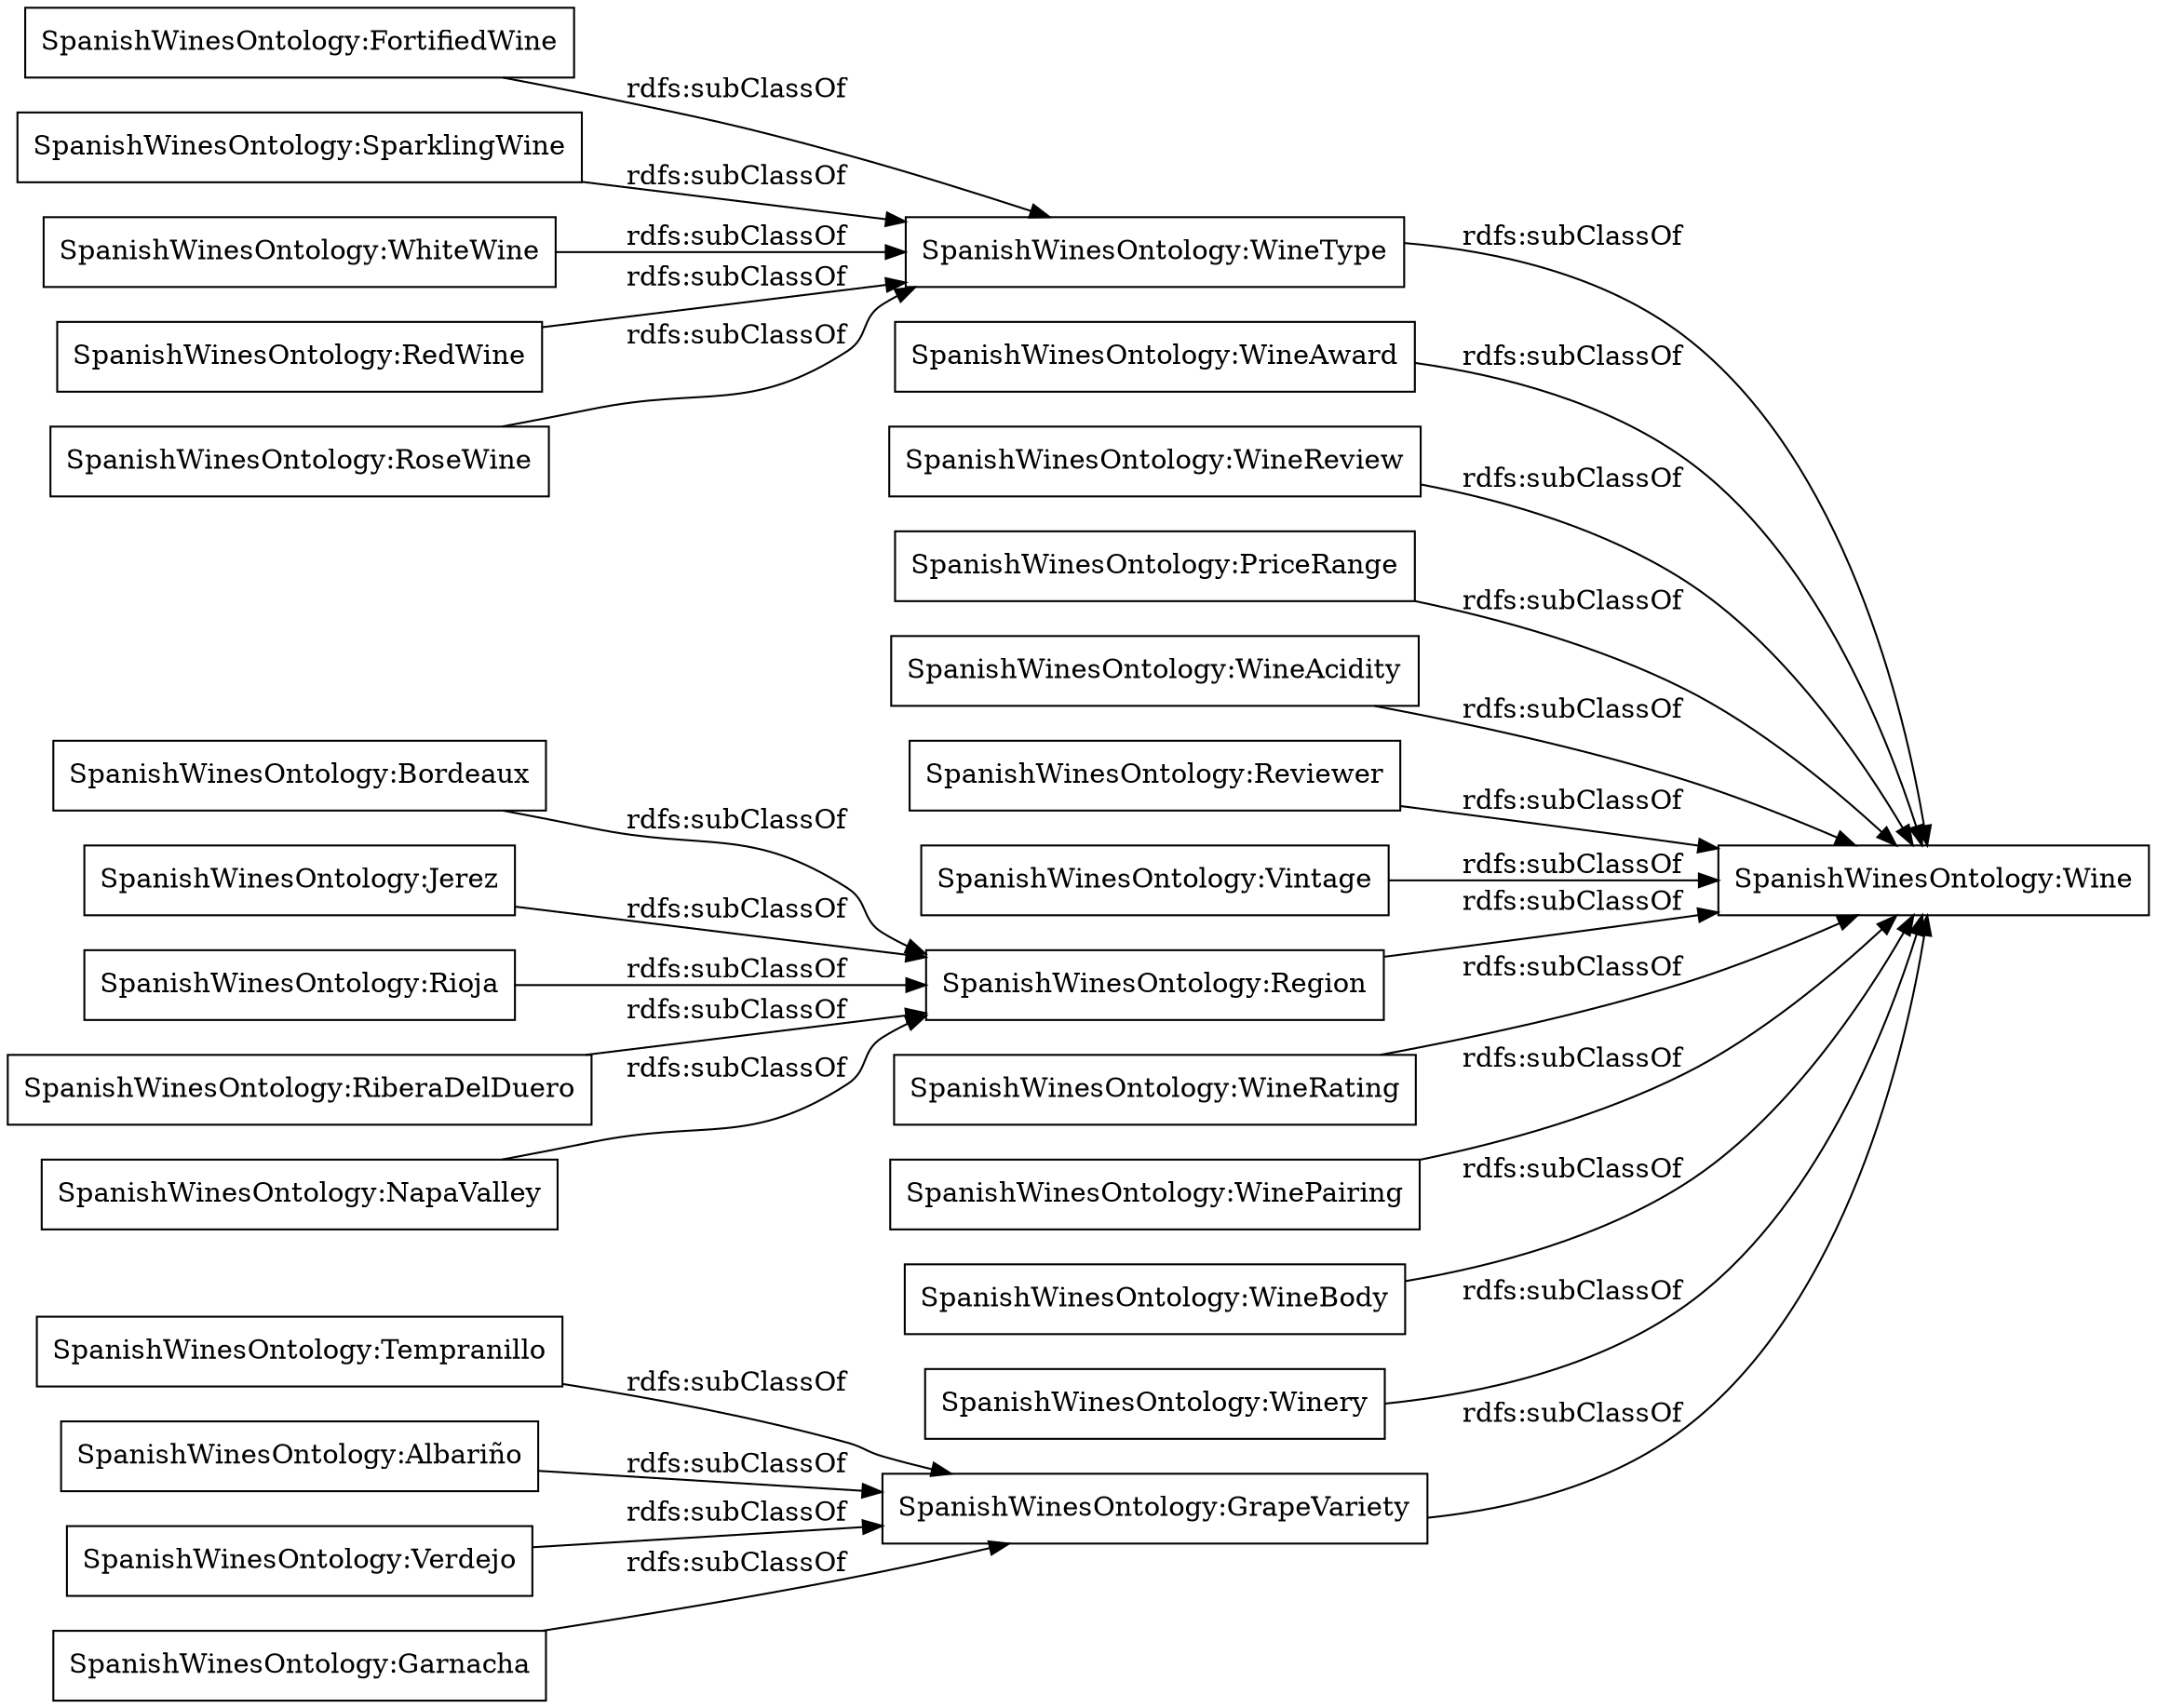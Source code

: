 digraph ar2dtool_diagram { 
rankdir=LR;
size="1000"
node [shape = rectangle, color="black"]; "SpanishWinesOntology:Tempranillo" "SpanishWinesOntology:Verdejo" "SpanishWinesOntology:RoseWine" "SpanishWinesOntology:WineAward" "SpanishWinesOntology:FortifiedWine" "SpanishWinesOntology:GrapeVariety" "SpanishWinesOntology:SparklingWine" "SpanishWinesOntology:NapaValley" "SpanishWinesOntology:Garnacha" "SpanishWinesOntology:Albariño" "SpanishWinesOntology:WineReview" "SpanishWinesOntology:WhiteWine" "SpanishWinesOntology:PriceRange" "SpanishWinesOntology:RedWine" "SpanishWinesOntology:Bordeaux" "SpanishWinesOntology:Jerez" "SpanishWinesOntology:WineAcidity" "SpanishWinesOntology:Reviewer" "SpanishWinesOntology:Rioja" "SpanishWinesOntology:Vintage" "SpanishWinesOntology:WineType" "SpanishWinesOntology:WineRating" "SpanishWinesOntology:RiberaDelDuero" "SpanishWinesOntology:WinePairing" "SpanishWinesOntology:WineBody" "SpanishWinesOntology:Wine" "SpanishWinesOntology:Winery" "SpanishWinesOntology:Region" ; /*classes style*/
	"SpanishWinesOntology:WineReview" -> "SpanishWinesOntology:Wine" [ label = "rdfs:subClassOf" ];
	"SpanishWinesOntology:Bordeaux" -> "SpanishWinesOntology:Region" [ label = "rdfs:subClassOf" ];
	"SpanishWinesOntology:Verdejo" -> "SpanishWinesOntology:GrapeVariety" [ label = "rdfs:subClassOf" ];
	"SpanishWinesOntology:WhiteWine" -> "SpanishWinesOntology:WineType" [ label = "rdfs:subClassOf" ];
	"SpanishWinesOntology:FortifiedWine" -> "SpanishWinesOntology:WineType" [ label = "rdfs:subClassOf" ];
	"SpanishWinesOntology:WinePairing" -> "SpanishWinesOntology:Wine" [ label = "rdfs:subClassOf" ];
	"SpanishWinesOntology:Rioja" -> "SpanishWinesOntology:Region" [ label = "rdfs:subClassOf" ];
	"SpanishWinesOntology:WineAward" -> "SpanishWinesOntology:Wine" [ label = "rdfs:subClassOf" ];
	"SpanishWinesOntology:Tempranillo" -> "SpanishWinesOntology:GrapeVariety" [ label = "rdfs:subClassOf" ];
	"SpanishWinesOntology:WineType" -> "SpanishWinesOntology:Wine" [ label = "rdfs:subClassOf" ];
	"SpanishWinesOntology:WineAcidity" -> "SpanishWinesOntology:Wine" [ label = "rdfs:subClassOf" ];
	"SpanishWinesOntology:PriceRange" -> "SpanishWinesOntology:Wine" [ label = "rdfs:subClassOf" ];
	"SpanishWinesOntology:Garnacha" -> "SpanishWinesOntology:GrapeVariety" [ label = "rdfs:subClassOf" ];
	"SpanishWinesOntology:Jerez" -> "SpanishWinesOntology:Region" [ label = "rdfs:subClassOf" ];
	"SpanishWinesOntology:GrapeVariety" -> "SpanishWinesOntology:Wine" [ label = "rdfs:subClassOf" ];
	"SpanishWinesOntology:NapaValley" -> "SpanishWinesOntology:Region" [ label = "rdfs:subClassOf" ];
	"SpanishWinesOntology:RedWine" -> "SpanishWinesOntology:WineType" [ label = "rdfs:subClassOf" ];
	"SpanishWinesOntology:Reviewer" -> "SpanishWinesOntology:Wine" [ label = "rdfs:subClassOf" ];
	"SpanishWinesOntology:Albariño" -> "SpanishWinesOntology:GrapeVariety" [ label = "rdfs:subClassOf" ];
	"SpanishWinesOntology:SparklingWine" -> "SpanishWinesOntology:WineType" [ label = "rdfs:subClassOf" ];
	"SpanishWinesOntology:RoseWine" -> "SpanishWinesOntology:WineType" [ label = "rdfs:subClassOf" ];
	"SpanishWinesOntology:RiberaDelDuero" -> "SpanishWinesOntology:Region" [ label = "rdfs:subClassOf" ];
	"SpanishWinesOntology:WineBody" -> "SpanishWinesOntology:Wine" [ label = "rdfs:subClassOf" ];
	"SpanishWinesOntology:Winery" -> "SpanishWinesOntology:Wine" [ label = "rdfs:subClassOf" ];
	"SpanishWinesOntology:Region" -> "SpanishWinesOntology:Wine" [ label = "rdfs:subClassOf" ];
	"SpanishWinesOntology:WineRating" -> "SpanishWinesOntology:Wine" [ label = "rdfs:subClassOf" ];
	"SpanishWinesOntology:Vintage" -> "SpanishWinesOntology:Wine" [ label = "rdfs:subClassOf" ];

}
